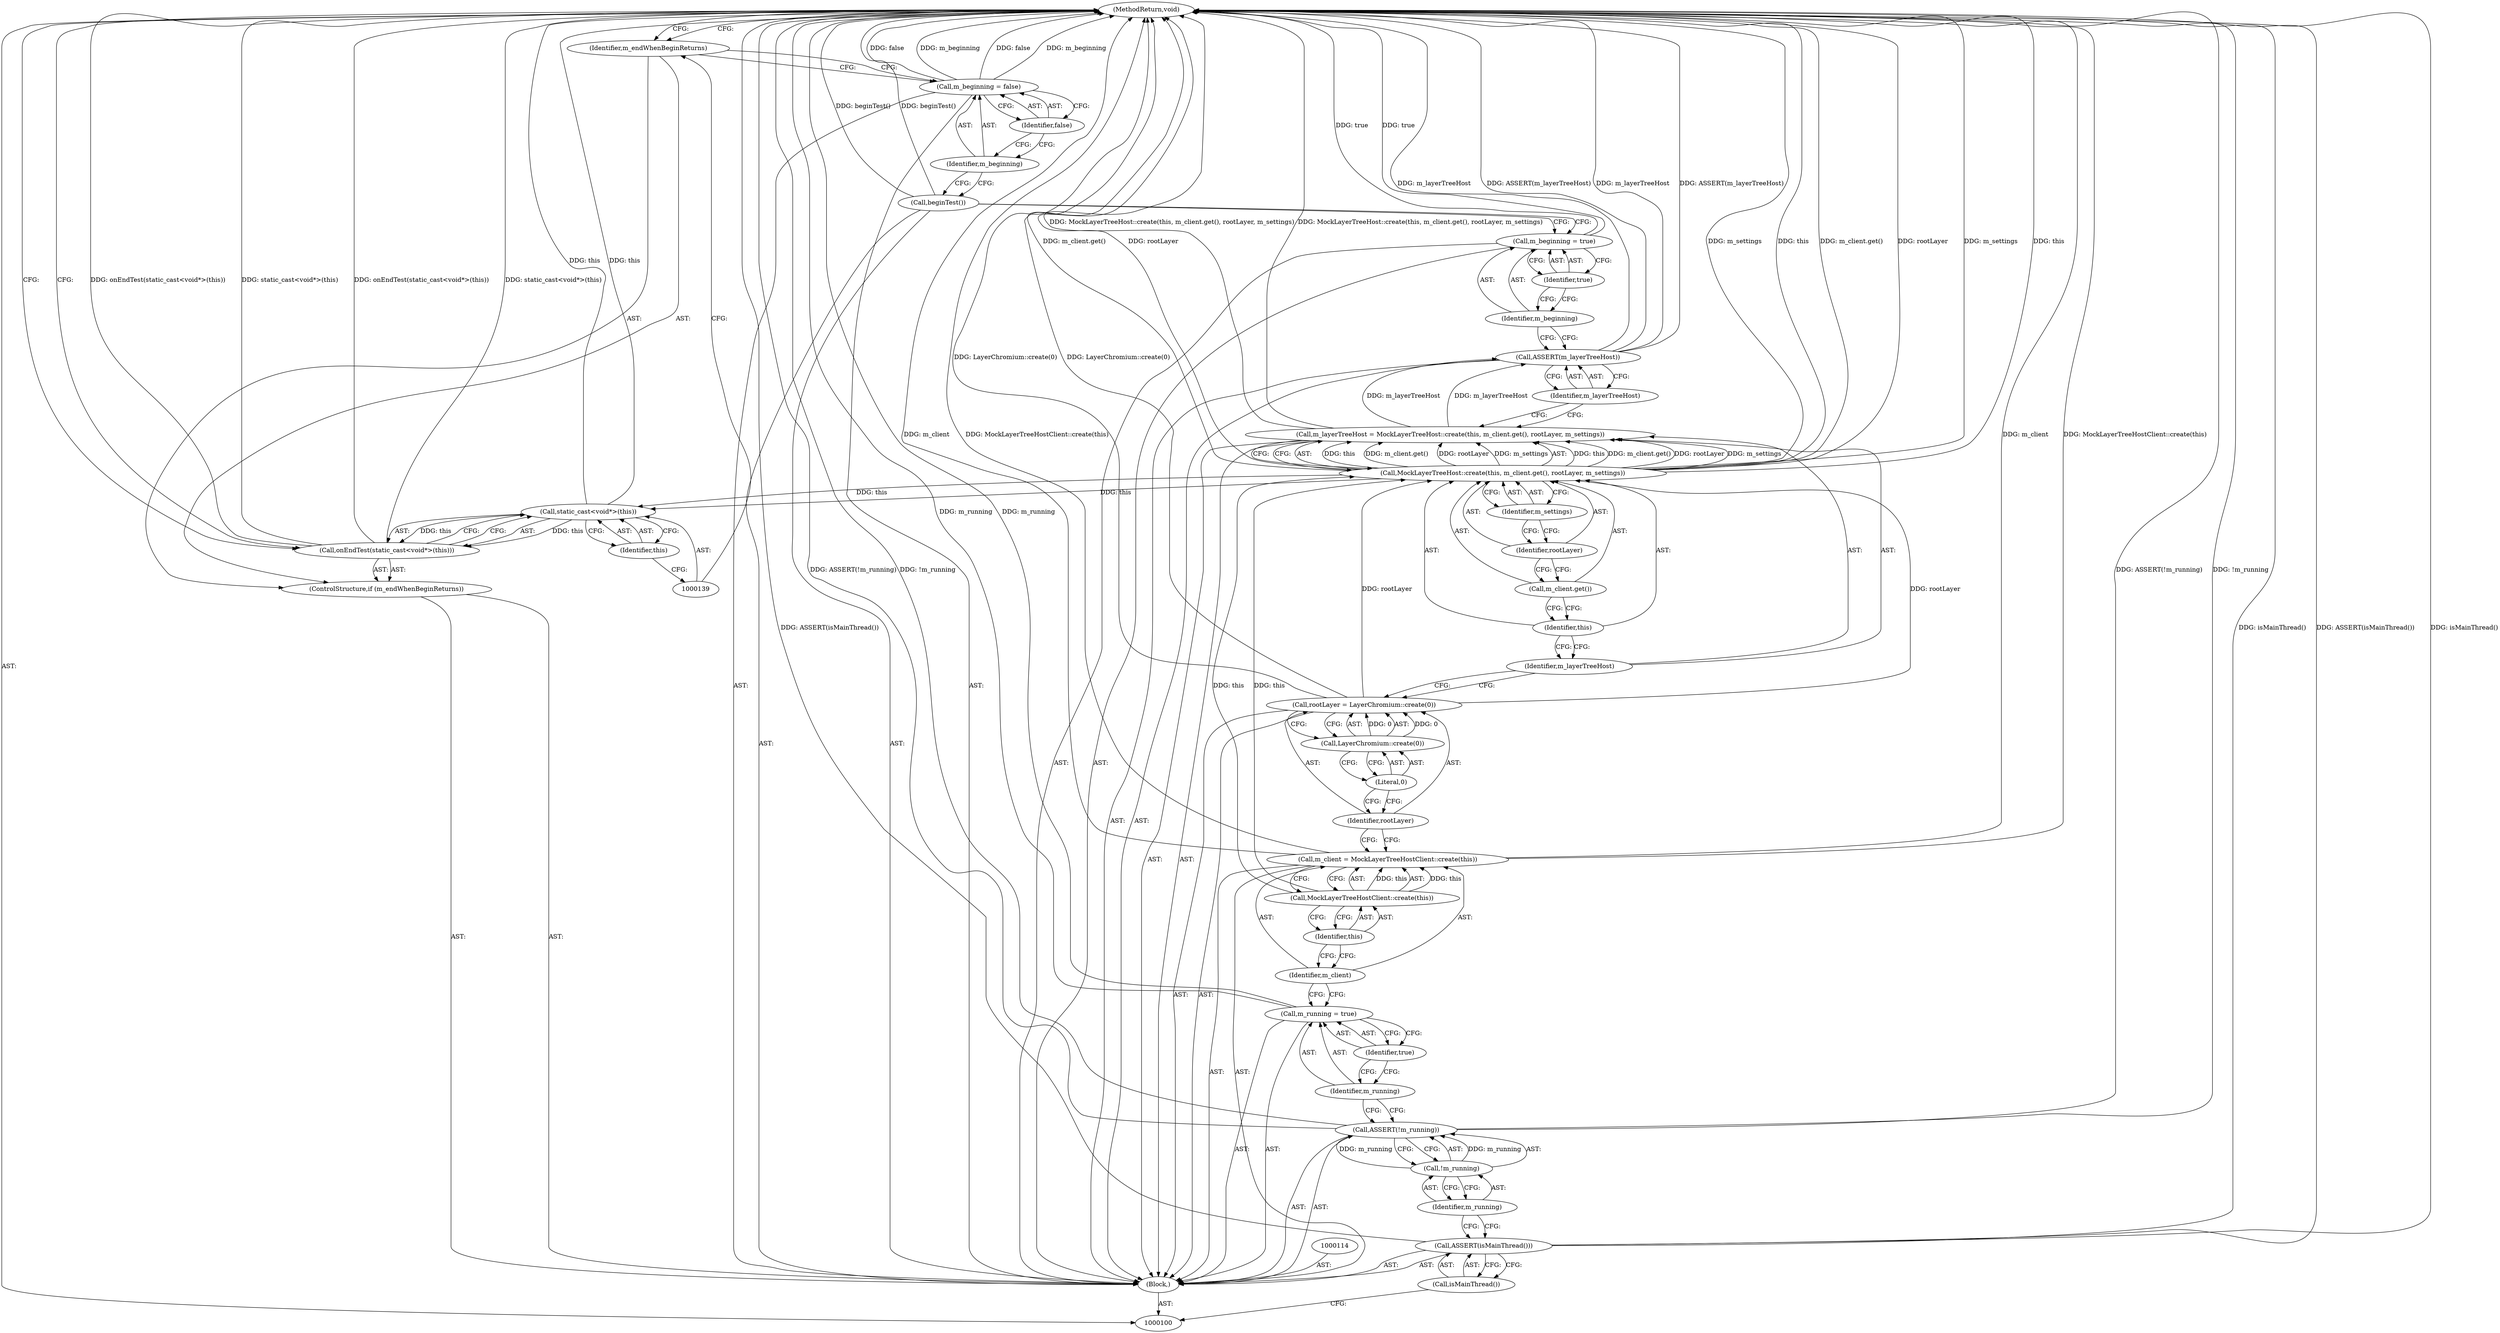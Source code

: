 digraph "1_Chrome_88c4913f11967abfd08a8b22b4423710322ac49b_5" {
"1000141" [label="(MethodReturn,void)"];
"1000127" [label="(Identifier,m_layerTreeHost)"];
"1000126" [label="(Call,ASSERT(m_layerTreeHost))"];
"1000130" [label="(Identifier,true)"];
"1000128" [label="(Call,m_beginning = true)"];
"1000129" [label="(Identifier,m_beginning)"];
"1000131" [label="(Call,beginTest())"];
"1000134" [label="(Identifier,false)"];
"1000132" [label="(Call,m_beginning = false)"];
"1000133" [label="(Identifier,m_beginning)"];
"1000135" [label="(ControlStructure,if (m_endWhenBeginReturns))"];
"1000136" [label="(Identifier,m_endWhenBeginReturns)"];
"1000138" [label="(Call,static_cast<void*>(this))"];
"1000140" [label="(Identifier,this)"];
"1000137" [label="(Call,onEndTest(static_cast<void*>(this)))"];
"1000101" [label="(Block,)"];
"1000103" [label="(Call,isMainThread())"];
"1000102" [label="(Call,ASSERT(isMainThread()))"];
"1000105" [label="(Call,!m_running)"];
"1000106" [label="(Identifier,m_running)"];
"1000104" [label="(Call,ASSERT(!m_running))"];
"1000109" [label="(Identifier,true)"];
"1000107" [label="(Call,m_running = true)"];
"1000108" [label="(Identifier,m_running)"];
"1000112" [label="(Call,MockLayerTreeHostClient::create(this))"];
"1000113" [label="(Identifier,this)"];
"1000110" [label="(Call,m_client = MockLayerTreeHostClient::create(this))"];
"1000111" [label="(Identifier,m_client)"];
"1000115" [label="(Call,rootLayer = LayerChromium::create(0))"];
"1000116" [label="(Identifier,rootLayer)"];
"1000117" [label="(Call,LayerChromium::create(0))"];
"1000118" [label="(Literal,0)"];
"1000121" [label="(Call,MockLayerTreeHost::create(this, m_client.get(), rootLayer, m_settings))"];
"1000119" [label="(Call,m_layerTreeHost = MockLayerTreeHost::create(this, m_client.get(), rootLayer, m_settings))"];
"1000120" [label="(Identifier,m_layerTreeHost)"];
"1000122" [label="(Identifier,this)"];
"1000123" [label="(Call,m_client.get())"];
"1000124" [label="(Identifier,rootLayer)"];
"1000125" [label="(Identifier,m_settings)"];
"1000141" -> "1000100"  [label="AST: "];
"1000141" -> "1000137"  [label="CFG: "];
"1000141" -> "1000136"  [label="CFG: "];
"1000115" -> "1000141"  [label="DDG: LayerChromium::create(0)"];
"1000121" -> "1000141"  [label="DDG: m_settings"];
"1000121" -> "1000141"  [label="DDG: this"];
"1000121" -> "1000141"  [label="DDG: m_client.get()"];
"1000121" -> "1000141"  [label="DDG: rootLayer"];
"1000107" -> "1000141"  [label="DDG: m_running"];
"1000104" -> "1000141"  [label="DDG: ASSERT(!m_running)"];
"1000104" -> "1000141"  [label="DDG: !m_running"];
"1000138" -> "1000141"  [label="DDG: this"];
"1000126" -> "1000141"  [label="DDG: m_layerTreeHost"];
"1000126" -> "1000141"  [label="DDG: ASSERT(m_layerTreeHost)"];
"1000110" -> "1000141"  [label="DDG: m_client"];
"1000110" -> "1000141"  [label="DDG: MockLayerTreeHostClient::create(this)"];
"1000137" -> "1000141"  [label="DDG: onEndTest(static_cast<void*>(this))"];
"1000137" -> "1000141"  [label="DDG: static_cast<void*>(this)"];
"1000128" -> "1000141"  [label="DDG: true"];
"1000102" -> "1000141"  [label="DDG: isMainThread()"];
"1000102" -> "1000141"  [label="DDG: ASSERT(isMainThread())"];
"1000132" -> "1000141"  [label="DDG: false"];
"1000132" -> "1000141"  [label="DDG: m_beginning"];
"1000119" -> "1000141"  [label="DDG: MockLayerTreeHost::create(this, m_client.get(), rootLayer, m_settings)"];
"1000131" -> "1000141"  [label="DDG: beginTest()"];
"1000127" -> "1000126"  [label="AST: "];
"1000127" -> "1000119"  [label="CFG: "];
"1000126" -> "1000127"  [label="CFG: "];
"1000126" -> "1000101"  [label="AST: "];
"1000126" -> "1000127"  [label="CFG: "];
"1000127" -> "1000126"  [label="AST: "];
"1000129" -> "1000126"  [label="CFG: "];
"1000126" -> "1000141"  [label="DDG: m_layerTreeHost"];
"1000126" -> "1000141"  [label="DDG: ASSERT(m_layerTreeHost)"];
"1000119" -> "1000126"  [label="DDG: m_layerTreeHost"];
"1000130" -> "1000128"  [label="AST: "];
"1000130" -> "1000129"  [label="CFG: "];
"1000128" -> "1000130"  [label="CFG: "];
"1000128" -> "1000101"  [label="AST: "];
"1000128" -> "1000130"  [label="CFG: "];
"1000129" -> "1000128"  [label="AST: "];
"1000130" -> "1000128"  [label="AST: "];
"1000131" -> "1000128"  [label="CFG: "];
"1000128" -> "1000141"  [label="DDG: true"];
"1000129" -> "1000128"  [label="AST: "];
"1000129" -> "1000126"  [label="CFG: "];
"1000130" -> "1000129"  [label="CFG: "];
"1000131" -> "1000101"  [label="AST: "];
"1000131" -> "1000128"  [label="CFG: "];
"1000133" -> "1000131"  [label="CFG: "];
"1000131" -> "1000141"  [label="DDG: beginTest()"];
"1000134" -> "1000132"  [label="AST: "];
"1000134" -> "1000133"  [label="CFG: "];
"1000132" -> "1000134"  [label="CFG: "];
"1000132" -> "1000101"  [label="AST: "];
"1000132" -> "1000134"  [label="CFG: "];
"1000133" -> "1000132"  [label="AST: "];
"1000134" -> "1000132"  [label="AST: "];
"1000136" -> "1000132"  [label="CFG: "];
"1000132" -> "1000141"  [label="DDG: false"];
"1000132" -> "1000141"  [label="DDG: m_beginning"];
"1000133" -> "1000132"  [label="AST: "];
"1000133" -> "1000131"  [label="CFG: "];
"1000134" -> "1000133"  [label="CFG: "];
"1000135" -> "1000101"  [label="AST: "];
"1000136" -> "1000135"  [label="AST: "];
"1000137" -> "1000135"  [label="AST: "];
"1000136" -> "1000135"  [label="AST: "];
"1000136" -> "1000132"  [label="CFG: "];
"1000139" -> "1000136"  [label="CFG: "];
"1000141" -> "1000136"  [label="CFG: "];
"1000138" -> "1000137"  [label="AST: "];
"1000138" -> "1000140"  [label="CFG: "];
"1000139" -> "1000138"  [label="AST: "];
"1000140" -> "1000138"  [label="AST: "];
"1000137" -> "1000138"  [label="CFG: "];
"1000138" -> "1000141"  [label="DDG: this"];
"1000138" -> "1000137"  [label="DDG: this"];
"1000121" -> "1000138"  [label="DDG: this"];
"1000140" -> "1000138"  [label="AST: "];
"1000140" -> "1000139"  [label="CFG: "];
"1000138" -> "1000140"  [label="CFG: "];
"1000137" -> "1000135"  [label="AST: "];
"1000137" -> "1000138"  [label="CFG: "];
"1000138" -> "1000137"  [label="AST: "];
"1000141" -> "1000137"  [label="CFG: "];
"1000137" -> "1000141"  [label="DDG: onEndTest(static_cast<void*>(this))"];
"1000137" -> "1000141"  [label="DDG: static_cast<void*>(this)"];
"1000138" -> "1000137"  [label="DDG: this"];
"1000101" -> "1000100"  [label="AST: "];
"1000102" -> "1000101"  [label="AST: "];
"1000104" -> "1000101"  [label="AST: "];
"1000107" -> "1000101"  [label="AST: "];
"1000110" -> "1000101"  [label="AST: "];
"1000114" -> "1000101"  [label="AST: "];
"1000115" -> "1000101"  [label="AST: "];
"1000119" -> "1000101"  [label="AST: "];
"1000126" -> "1000101"  [label="AST: "];
"1000128" -> "1000101"  [label="AST: "];
"1000131" -> "1000101"  [label="AST: "];
"1000132" -> "1000101"  [label="AST: "];
"1000135" -> "1000101"  [label="AST: "];
"1000103" -> "1000102"  [label="AST: "];
"1000103" -> "1000100"  [label="CFG: "];
"1000102" -> "1000103"  [label="CFG: "];
"1000102" -> "1000101"  [label="AST: "];
"1000102" -> "1000103"  [label="CFG: "];
"1000103" -> "1000102"  [label="AST: "];
"1000106" -> "1000102"  [label="CFG: "];
"1000102" -> "1000141"  [label="DDG: isMainThread()"];
"1000102" -> "1000141"  [label="DDG: ASSERT(isMainThread())"];
"1000105" -> "1000104"  [label="AST: "];
"1000105" -> "1000106"  [label="CFG: "];
"1000106" -> "1000105"  [label="AST: "];
"1000104" -> "1000105"  [label="CFG: "];
"1000105" -> "1000104"  [label="DDG: m_running"];
"1000106" -> "1000105"  [label="AST: "];
"1000106" -> "1000102"  [label="CFG: "];
"1000105" -> "1000106"  [label="CFG: "];
"1000104" -> "1000101"  [label="AST: "];
"1000104" -> "1000105"  [label="CFG: "];
"1000105" -> "1000104"  [label="AST: "];
"1000108" -> "1000104"  [label="CFG: "];
"1000104" -> "1000141"  [label="DDG: ASSERT(!m_running)"];
"1000104" -> "1000141"  [label="DDG: !m_running"];
"1000105" -> "1000104"  [label="DDG: m_running"];
"1000109" -> "1000107"  [label="AST: "];
"1000109" -> "1000108"  [label="CFG: "];
"1000107" -> "1000109"  [label="CFG: "];
"1000107" -> "1000101"  [label="AST: "];
"1000107" -> "1000109"  [label="CFG: "];
"1000108" -> "1000107"  [label="AST: "];
"1000109" -> "1000107"  [label="AST: "];
"1000111" -> "1000107"  [label="CFG: "];
"1000107" -> "1000141"  [label="DDG: m_running"];
"1000108" -> "1000107"  [label="AST: "];
"1000108" -> "1000104"  [label="CFG: "];
"1000109" -> "1000108"  [label="CFG: "];
"1000112" -> "1000110"  [label="AST: "];
"1000112" -> "1000113"  [label="CFG: "];
"1000113" -> "1000112"  [label="AST: "];
"1000110" -> "1000112"  [label="CFG: "];
"1000112" -> "1000110"  [label="DDG: this"];
"1000112" -> "1000121"  [label="DDG: this"];
"1000113" -> "1000112"  [label="AST: "];
"1000113" -> "1000111"  [label="CFG: "];
"1000112" -> "1000113"  [label="CFG: "];
"1000110" -> "1000101"  [label="AST: "];
"1000110" -> "1000112"  [label="CFG: "];
"1000111" -> "1000110"  [label="AST: "];
"1000112" -> "1000110"  [label="AST: "];
"1000116" -> "1000110"  [label="CFG: "];
"1000110" -> "1000141"  [label="DDG: m_client"];
"1000110" -> "1000141"  [label="DDG: MockLayerTreeHostClient::create(this)"];
"1000112" -> "1000110"  [label="DDG: this"];
"1000111" -> "1000110"  [label="AST: "];
"1000111" -> "1000107"  [label="CFG: "];
"1000113" -> "1000111"  [label="CFG: "];
"1000115" -> "1000101"  [label="AST: "];
"1000115" -> "1000117"  [label="CFG: "];
"1000116" -> "1000115"  [label="AST: "];
"1000117" -> "1000115"  [label="AST: "];
"1000120" -> "1000115"  [label="CFG: "];
"1000115" -> "1000141"  [label="DDG: LayerChromium::create(0)"];
"1000117" -> "1000115"  [label="DDG: 0"];
"1000115" -> "1000121"  [label="DDG: rootLayer"];
"1000116" -> "1000115"  [label="AST: "];
"1000116" -> "1000110"  [label="CFG: "];
"1000118" -> "1000116"  [label="CFG: "];
"1000117" -> "1000115"  [label="AST: "];
"1000117" -> "1000118"  [label="CFG: "];
"1000118" -> "1000117"  [label="AST: "];
"1000115" -> "1000117"  [label="CFG: "];
"1000117" -> "1000115"  [label="DDG: 0"];
"1000118" -> "1000117"  [label="AST: "];
"1000118" -> "1000116"  [label="CFG: "];
"1000117" -> "1000118"  [label="CFG: "];
"1000121" -> "1000119"  [label="AST: "];
"1000121" -> "1000125"  [label="CFG: "];
"1000122" -> "1000121"  [label="AST: "];
"1000123" -> "1000121"  [label="AST: "];
"1000124" -> "1000121"  [label="AST: "];
"1000125" -> "1000121"  [label="AST: "];
"1000119" -> "1000121"  [label="CFG: "];
"1000121" -> "1000141"  [label="DDG: m_settings"];
"1000121" -> "1000141"  [label="DDG: this"];
"1000121" -> "1000141"  [label="DDG: m_client.get()"];
"1000121" -> "1000141"  [label="DDG: rootLayer"];
"1000121" -> "1000119"  [label="DDG: this"];
"1000121" -> "1000119"  [label="DDG: m_client.get()"];
"1000121" -> "1000119"  [label="DDG: rootLayer"];
"1000121" -> "1000119"  [label="DDG: m_settings"];
"1000112" -> "1000121"  [label="DDG: this"];
"1000115" -> "1000121"  [label="DDG: rootLayer"];
"1000121" -> "1000138"  [label="DDG: this"];
"1000119" -> "1000101"  [label="AST: "];
"1000119" -> "1000121"  [label="CFG: "];
"1000120" -> "1000119"  [label="AST: "];
"1000121" -> "1000119"  [label="AST: "];
"1000127" -> "1000119"  [label="CFG: "];
"1000119" -> "1000141"  [label="DDG: MockLayerTreeHost::create(this, m_client.get(), rootLayer, m_settings)"];
"1000121" -> "1000119"  [label="DDG: this"];
"1000121" -> "1000119"  [label="DDG: m_client.get()"];
"1000121" -> "1000119"  [label="DDG: rootLayer"];
"1000121" -> "1000119"  [label="DDG: m_settings"];
"1000119" -> "1000126"  [label="DDG: m_layerTreeHost"];
"1000120" -> "1000119"  [label="AST: "];
"1000120" -> "1000115"  [label="CFG: "];
"1000122" -> "1000120"  [label="CFG: "];
"1000122" -> "1000121"  [label="AST: "];
"1000122" -> "1000120"  [label="CFG: "];
"1000123" -> "1000122"  [label="CFG: "];
"1000123" -> "1000121"  [label="AST: "];
"1000123" -> "1000122"  [label="CFG: "];
"1000124" -> "1000123"  [label="CFG: "];
"1000124" -> "1000121"  [label="AST: "];
"1000124" -> "1000123"  [label="CFG: "];
"1000125" -> "1000124"  [label="CFG: "];
"1000125" -> "1000121"  [label="AST: "];
"1000125" -> "1000124"  [label="CFG: "];
"1000121" -> "1000125"  [label="CFG: "];
}
